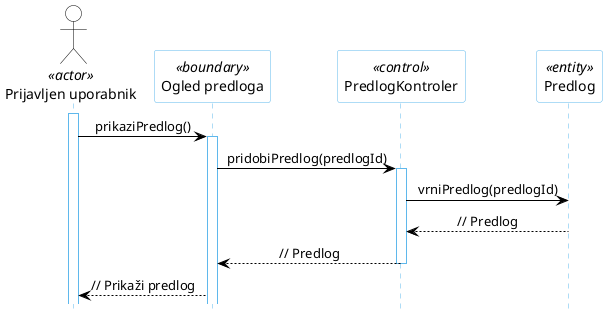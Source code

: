 @startuml
hide footbox

skinparam backgroundcolor transparent
skinparam defaultTextAlignment center
skinparam actorBorderColor black
skinparam actorBackgroundColor white
skinparam arrowColor black  
skinparam sequenceLifeLineBorderColor #5FB8EC
skinparam sequenceParticipantBorderColor #5FB8EC
skinparam sequenceParticipantBackgroundColor white

actor "Prijavljen uporabnik" as U1 <<actor>>

participant "Ogled predloga" as R5 <<boundary>>
participant "PredlogKontroler" as R2 <<control>>
participant "Predlog" as R4 <<entity>>

activate U1
U1 -> R5: prikaziPredlog()
activate R5
R5 -> R2: pridobiPredlog(predlogId)
activate R2
R2 -> R4: vrniPredlog(predlogId)
R4 --> R2: // Predlog
R2 --> R5: // Predlog
deactivate R2
R5 --> U1: // Prikaži predlog
@enduml
